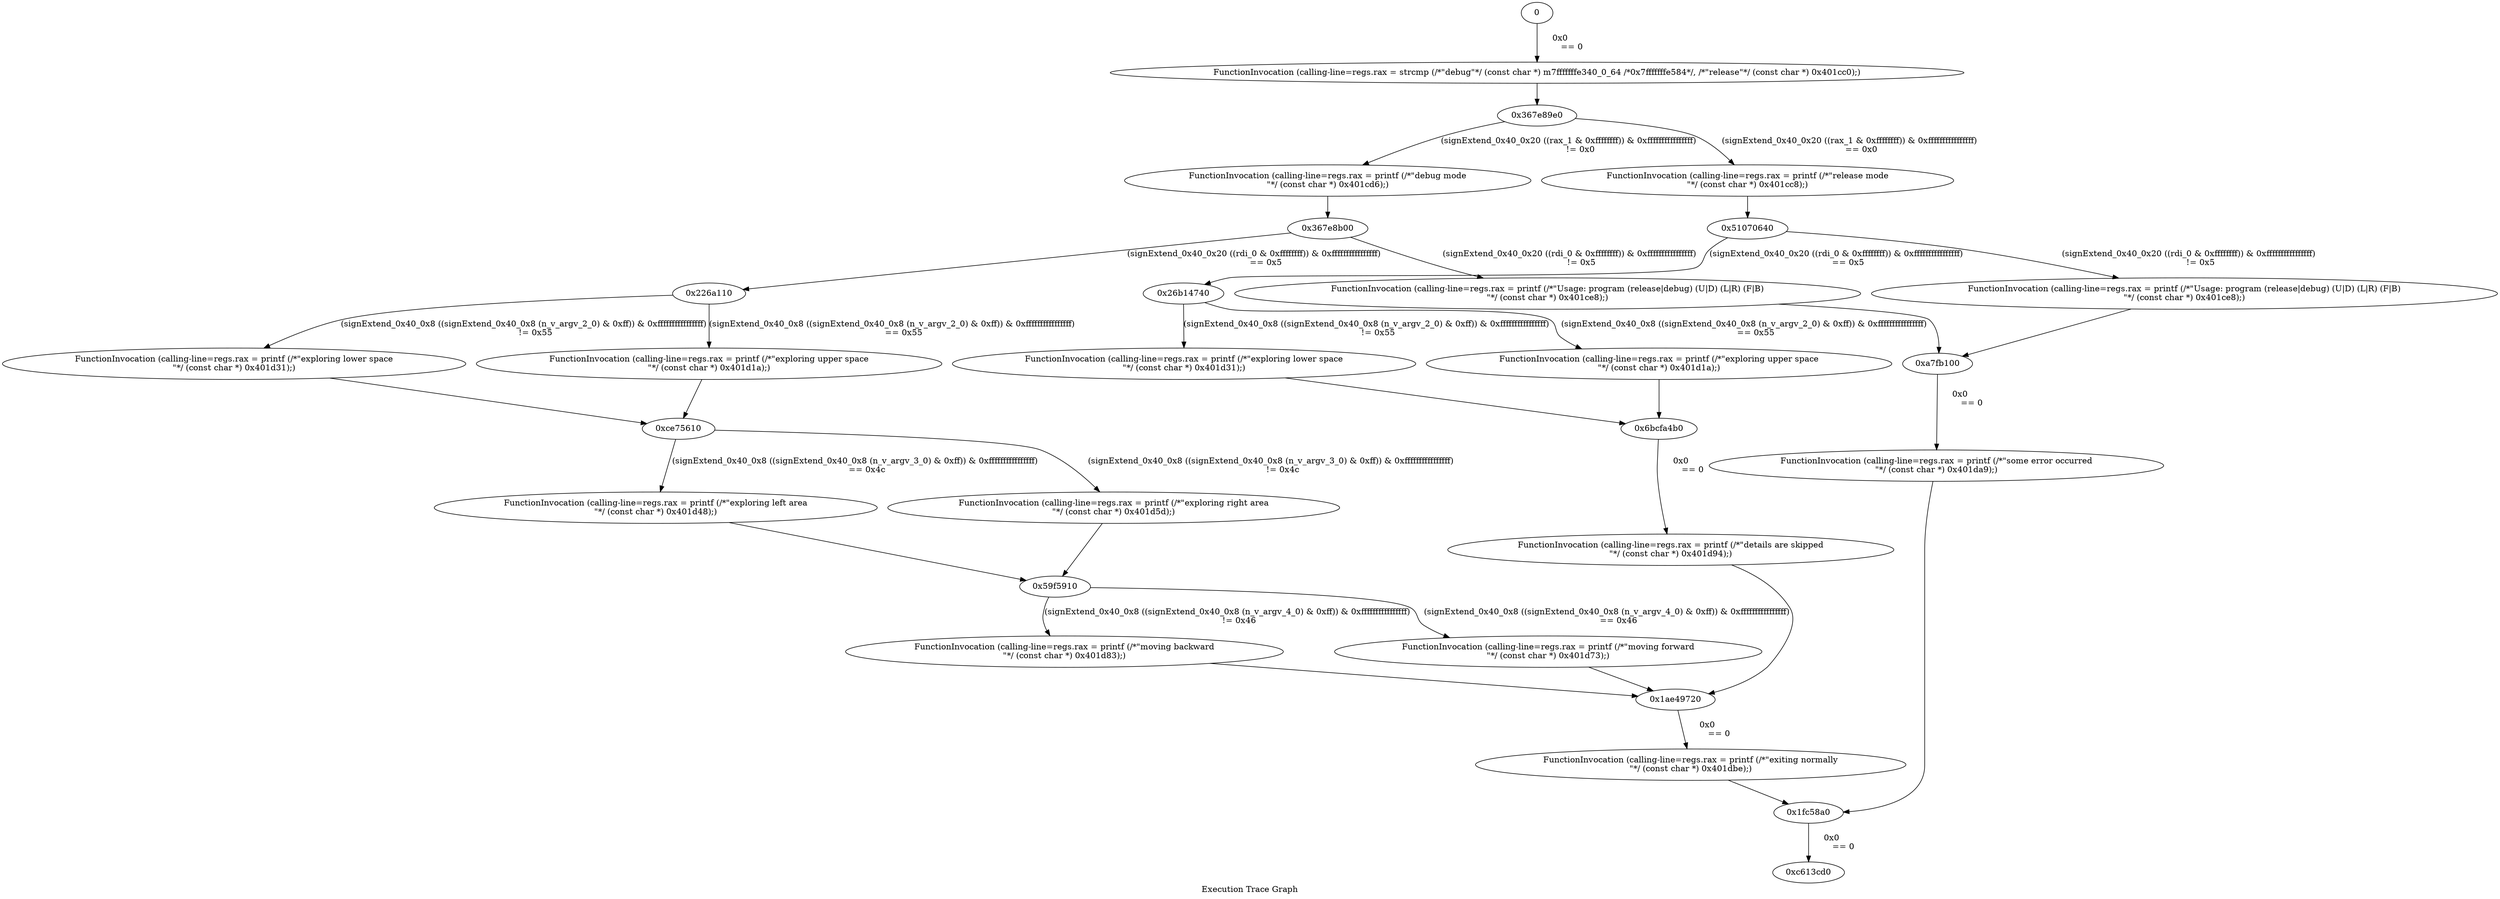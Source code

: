 digraph "Execution Trace Graph" {
	label="Execution Trace Graph";

	Node0 [label = "0"];
	Node0x1fc58a0 [label = "0x1fc58a0"];
	Node0x226a110 [label = "0x226a110"];
	Node0x244f300 [label = "FunctionInvocation (calling-line=regs.rax = printf (/*\"exiting normally\n\"*/ (const char *) 0x401dbe);)"];
	Node0x3fa1ff0 [label = "FunctionInvocation (calling-line=regs.rax = printf (/*\"moving forward\n\"*/ (const char *) 0x401d73);)"];
	Node0x59f5910 [label = "0x59f5910"];
	Node0xa7fb100 [label = "0xa7fb100"];
	Node0xc613cd0 [label = "0xc613cd0"];
	Node0xce75610 [label = "0xce75610"];
	Node0x18f23c70 [label = "FunctionInvocation (calling-line=regs.rax = printf (/*\"moving backward\n\"*/ (const char *) 0x401d83);)"];
	Node0x1ae49720 [label = "0x1ae49720"];
	Node0x26b14740 [label = "0x26b14740"];
	Node0x2958be20 [label = "FunctionInvocation (calling-line=regs.rax = printf (/*\"exploring lower space\n\"*/ (const char *) 0x401d31);)"];
	Node0x2f2b93b0 [label = "FunctionInvocation (calling-line=regs.rax = printf (/*\"exploring left area\n\"*/ (const char *) 0x401d48);)"];
	Node0x367e89e0 [label = "0x367e89e0"];
	Node0x367e8b00 [label = "0x367e8b00"];
	Node0x408008a0 [label = "FunctionInvocation (calling-line=regs.rax = printf (/*\"exploring right area\n\"*/ (const char *) 0x401d5d);)"];
	Node0x45787830 [label = "FunctionInvocation (calling-line=regs.rax = printf (/*\"exploring upper space\n\"*/ (const char *) 0x401d1a);)"];
	Node0x4f08dba0 [label = "FunctionInvocation (calling-line=regs.rax = printf (/*\"exploring lower space\n\"*/ (const char *) 0x401d31);)"];
	Node0x51070640 [label = "0x51070640"];
	Node0x5107c1c0 [label = "FunctionInvocation (calling-line=regs.rax = printf (/*\"some error occurred\n\"*/ (const char *) 0x401da9);)"];
	Node0x5388ee70 [label = "FunctionInvocation (calling-line=regs.rax = printf (/*\"debug mode\n\"*/ (const char *) 0x401cd6);)"];
	Node0x53a37d70 [label = "FunctionInvocation (calling-line=regs.rax = printf (/*\"Usage: program (release|debug) (U|D) (L|R) (F|B)\n\"*/ (const char *) 0x401ce8);)"];
	Node0x5631b190 [label = "FunctionInvocation (calling-line=regs.rax = printf (/*\"details are skipped\n\"*/ (const char *) 0x401d94);)"];
	Node0x64946580 [label = "FunctionInvocation (calling-line=regs.rax = printf (/*\"release mode\n\"*/ (const char *) 0x401cc8);)"];
	Node0x64a85b90 [label = "FunctionInvocation (calling-line=regs.rax = strcmp (/*\"debug\"*/ (const char *) m7fffffffe340_0_64 /*0x7fffffffe584*/, /*\"release\"*/ (const char *) 0x401cc0);)"];
	Node0x69f6e530 [label = "FunctionInvocation (calling-line=regs.rax = printf (/*\"exploring upper space\n\"*/ (const char *) 0x401d1a);)"];
	Node0x6bcfa4b0 [label = "0x6bcfa4b0"];
	Node0x78af4a10 [label = "FunctionInvocation (calling-line=regs.rax = printf (/*\"Usage: program (release|debug) (U|D) (L|R) (F|B)\n\"*/ (const char *) 0x401ce8);)"];
	Node0 -> Node0x64a85b90 [label = "0x0
	 == 0"];
	Node0x64a85b90 -> Node0x367e89e0 [label = ""];
	Node0x367e89e0 -> Node0x5388ee70 [label = "(signExtend_0x40_0x20 ((rax_1 & 0xffffffff)) & 0xffffffffffffffff)
	 != 0x0"];
	Node0x5388ee70 -> Node0x367e8b00 [label = ""];
	Node0x367e89e0 -> Node0x64946580 [label = "(signExtend_0x40_0x20 ((rax_1 & 0xffffffff)) & 0xffffffffffffffff)
	 == 0x0"];
	Node0x64946580 -> Node0x51070640 [label = ""];
	Node0x367e8b00 -> Node0x226a110 [label = "(signExtend_0x40_0x20 ((rdi_0 & 0xffffffff)) & 0xffffffffffffffff)
	 == 0x5"];
	Node0x367e8b00 -> Node0x53a37d70 [label = "(signExtend_0x40_0x20 ((rdi_0 & 0xffffffff)) & 0xffffffffffffffff)
	 != 0x5"];
	Node0x53a37d70 -> Node0xa7fb100 [label = ""];
	Node0x51070640 -> Node0x26b14740 [label = "(signExtend_0x40_0x20 ((rdi_0 & 0xffffffff)) & 0xffffffffffffffff)
	 == 0x5"];
	Node0x51070640 -> Node0x78af4a10 [label = "(signExtend_0x40_0x20 ((rdi_0 & 0xffffffff)) & 0xffffffffffffffff)
	 != 0x5"];
	Node0x78af4a10 -> Node0xa7fb100 [label = ""];
	Node0x226a110 -> Node0x45787830 [label = "(signExtend_0x40_0x8 ((signExtend_0x40_0x8 (n_v_argv_2_0) & 0xff)) & 0xffffffffffffffff)
	 == 0x55"];
	Node0x45787830 -> Node0xce75610 [label = ""];
	Node0x226a110 -> Node0x4f08dba0 [label = "(signExtend_0x40_0x8 ((signExtend_0x40_0x8 (n_v_argv_2_0) & 0xff)) & 0xffffffffffffffff)
	 != 0x55"];
	Node0x4f08dba0 -> Node0xce75610 [label = ""];
	Node0xa7fb100 -> Node0x5107c1c0 [label = "0x0
	 == 0"];
	Node0x5107c1c0 -> Node0x1fc58a0 [label = ""];
	Node0x26b14740 -> Node0x69f6e530 [label = "(signExtend_0x40_0x8 ((signExtend_0x40_0x8 (n_v_argv_2_0) & 0xff)) & 0xffffffffffffffff)
	 == 0x55"];
	Node0x69f6e530 -> Node0x6bcfa4b0 [label = ""];
	Node0x26b14740 -> Node0x2958be20 [label = "(signExtend_0x40_0x8 ((signExtend_0x40_0x8 (n_v_argv_2_0) & 0xff)) & 0xffffffffffffffff)
	 != 0x55"];
	Node0x2958be20 -> Node0x6bcfa4b0 [label = ""];
	Node0xce75610 -> Node0x2f2b93b0 [label = "(signExtend_0x40_0x8 ((signExtend_0x40_0x8 (n_v_argv_3_0) & 0xff)) & 0xffffffffffffffff)
	 == 0x4c"];
	Node0x2f2b93b0 -> Node0x59f5910 [label = ""];
	Node0xce75610 -> Node0x408008a0 [label = "(signExtend_0x40_0x8 ((signExtend_0x40_0x8 (n_v_argv_3_0) & 0xff)) & 0xffffffffffffffff)
	 != 0x4c"];
	Node0x408008a0 -> Node0x59f5910 [label = ""];
	Node0x1fc58a0 -> Node0xc613cd0 [label = "0x0
	 == 0"];
	Node0x6bcfa4b0 -> Node0x5631b190 [label = "0x0
	 == 0"];
	Node0x5631b190 -> Node0x1ae49720 [label = ""];
	Node0x59f5910 -> Node0x3fa1ff0 [label = "(signExtend_0x40_0x8 ((signExtend_0x40_0x8 (n_v_argv_4_0) & 0xff)) & 0xffffffffffffffff)
	 == 0x46"];
	Node0x3fa1ff0 -> Node0x1ae49720 [label = ""];
	Node0x59f5910 -> Node0x18f23c70 [label = "(signExtend_0x40_0x8 ((signExtend_0x40_0x8 (n_v_argv_4_0) & 0xff)) & 0xffffffffffffffff)
	 != 0x46"];
	Node0x18f23c70 -> Node0x1ae49720 [label = ""];
	Node0x1ae49720 -> Node0x244f300 [label = "0x0
	 == 0"];
	Node0x244f300 -> Node0x1fc58a0 [label = ""];
}
